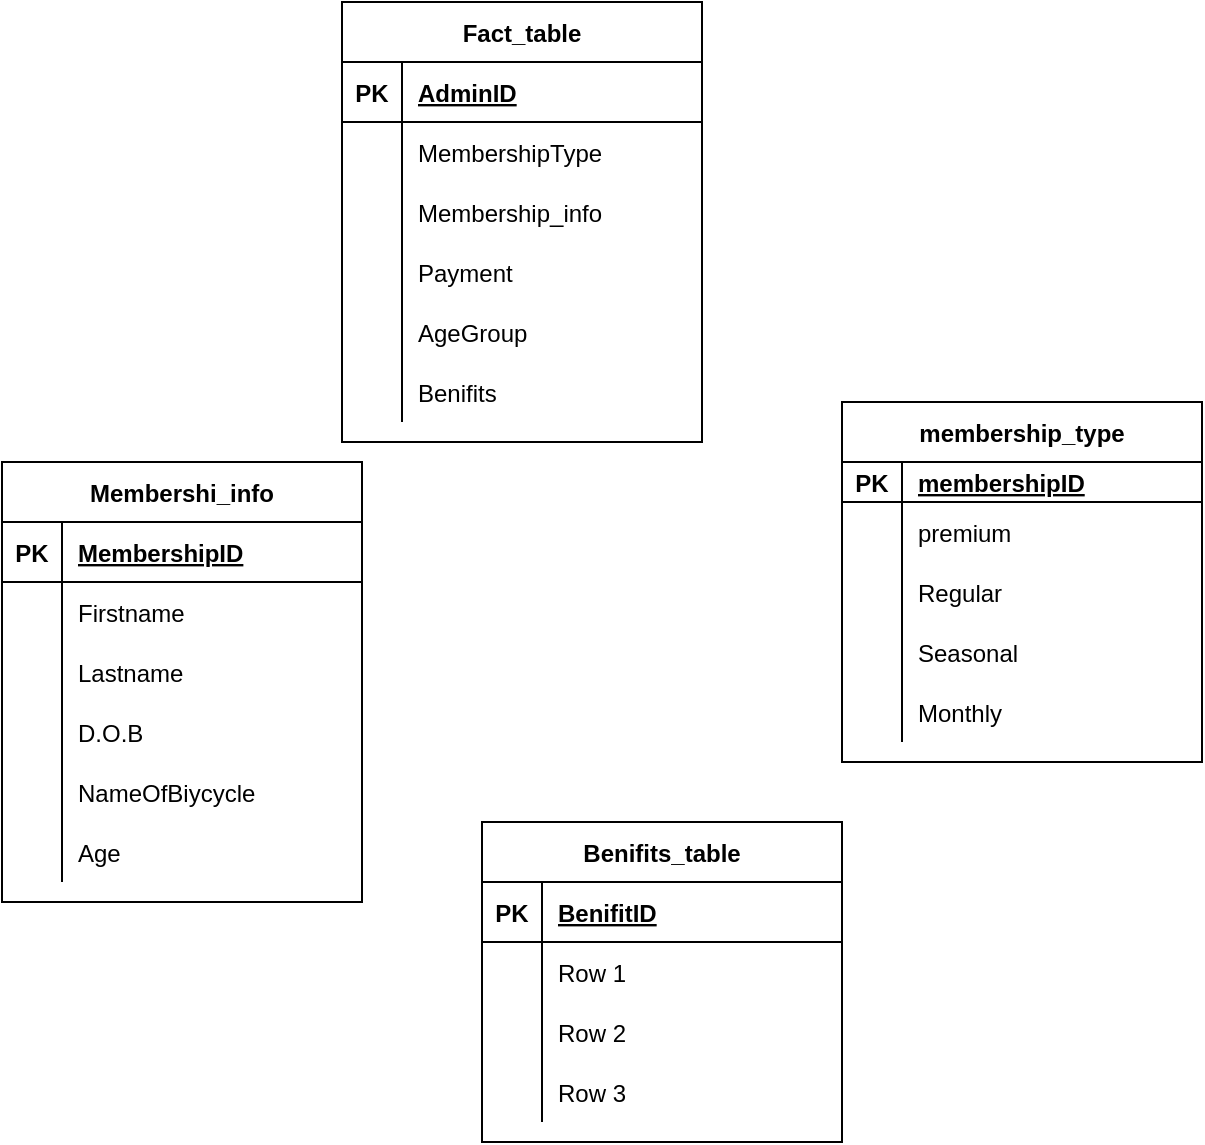 <mxfile version="15.9.1" type="device"><diagram id="NEbJNY4cmMHh7uQdswe3" name="Page-1"><mxGraphModel dx="580" dy="844" grid="1" gridSize="10" guides="1" tooltips="1" connect="1" arrows="1" fold="1" page="1" pageScale="1" pageWidth="850" pageHeight="1100" math="0" shadow="0"><root><mxCell id="0"/><mxCell id="1" parent="0"/><mxCell id="X-fuetWlZlcP0uHKsIVZ-1" value="Benifits_table" style="shape=table;startSize=30;container=1;collapsible=1;childLayout=tableLayout;fixedRows=1;rowLines=0;fontStyle=1;align=center;resizeLast=1;" parent="1" vertex="1"><mxGeometry x="270" y="430" width="180" height="160" as="geometry"/></mxCell><mxCell id="X-fuetWlZlcP0uHKsIVZ-2" value="" style="shape=partialRectangle;collapsible=0;dropTarget=0;pointerEvents=0;fillColor=none;top=0;left=0;bottom=1;right=0;points=[[0,0.5],[1,0.5]];portConstraint=eastwest;" parent="X-fuetWlZlcP0uHKsIVZ-1" vertex="1"><mxGeometry y="30" width="180" height="30" as="geometry"/></mxCell><mxCell id="X-fuetWlZlcP0uHKsIVZ-3" value="PK" style="shape=partialRectangle;connectable=0;fillColor=none;top=0;left=0;bottom=0;right=0;fontStyle=1;overflow=hidden;" parent="X-fuetWlZlcP0uHKsIVZ-2" vertex="1"><mxGeometry width="30" height="30" as="geometry"><mxRectangle width="30" height="30" as="alternateBounds"/></mxGeometry></mxCell><mxCell id="X-fuetWlZlcP0uHKsIVZ-4" value="BenifitID" style="shape=partialRectangle;connectable=0;fillColor=none;top=0;left=0;bottom=0;right=0;align=left;spacingLeft=6;fontStyle=5;overflow=hidden;" parent="X-fuetWlZlcP0uHKsIVZ-2" vertex="1"><mxGeometry x="30" width="150" height="30" as="geometry"><mxRectangle width="150" height="30" as="alternateBounds"/></mxGeometry></mxCell><mxCell id="X-fuetWlZlcP0uHKsIVZ-5" value="" style="shape=partialRectangle;collapsible=0;dropTarget=0;pointerEvents=0;fillColor=none;top=0;left=0;bottom=0;right=0;points=[[0,0.5],[1,0.5]];portConstraint=eastwest;" parent="X-fuetWlZlcP0uHKsIVZ-1" vertex="1"><mxGeometry y="60" width="180" height="30" as="geometry"/></mxCell><mxCell id="X-fuetWlZlcP0uHKsIVZ-6" value="" style="shape=partialRectangle;connectable=0;fillColor=none;top=0;left=0;bottom=0;right=0;editable=1;overflow=hidden;" parent="X-fuetWlZlcP0uHKsIVZ-5" vertex="1"><mxGeometry width="30" height="30" as="geometry"><mxRectangle width="30" height="30" as="alternateBounds"/></mxGeometry></mxCell><mxCell id="X-fuetWlZlcP0uHKsIVZ-7" value="Row 1" style="shape=partialRectangle;connectable=0;fillColor=none;top=0;left=0;bottom=0;right=0;align=left;spacingLeft=6;overflow=hidden;" parent="X-fuetWlZlcP0uHKsIVZ-5" vertex="1"><mxGeometry x="30" width="150" height="30" as="geometry"><mxRectangle width="150" height="30" as="alternateBounds"/></mxGeometry></mxCell><mxCell id="X-fuetWlZlcP0uHKsIVZ-8" value="" style="shape=partialRectangle;collapsible=0;dropTarget=0;pointerEvents=0;fillColor=none;top=0;left=0;bottom=0;right=0;points=[[0,0.5],[1,0.5]];portConstraint=eastwest;" parent="X-fuetWlZlcP0uHKsIVZ-1" vertex="1"><mxGeometry y="90" width="180" height="30" as="geometry"/></mxCell><mxCell id="X-fuetWlZlcP0uHKsIVZ-9" value="" style="shape=partialRectangle;connectable=0;fillColor=none;top=0;left=0;bottom=0;right=0;editable=1;overflow=hidden;" parent="X-fuetWlZlcP0uHKsIVZ-8" vertex="1"><mxGeometry width="30" height="30" as="geometry"><mxRectangle width="30" height="30" as="alternateBounds"/></mxGeometry></mxCell><mxCell id="X-fuetWlZlcP0uHKsIVZ-10" value="Row 2" style="shape=partialRectangle;connectable=0;fillColor=none;top=0;left=0;bottom=0;right=0;align=left;spacingLeft=6;overflow=hidden;" parent="X-fuetWlZlcP0uHKsIVZ-8" vertex="1"><mxGeometry x="30" width="150" height="30" as="geometry"><mxRectangle width="150" height="30" as="alternateBounds"/></mxGeometry></mxCell><mxCell id="X-fuetWlZlcP0uHKsIVZ-11" value="" style="shape=partialRectangle;collapsible=0;dropTarget=0;pointerEvents=0;fillColor=none;top=0;left=0;bottom=0;right=0;points=[[0,0.5],[1,0.5]];portConstraint=eastwest;" parent="X-fuetWlZlcP0uHKsIVZ-1" vertex="1"><mxGeometry y="120" width="180" height="30" as="geometry"/></mxCell><mxCell id="X-fuetWlZlcP0uHKsIVZ-12" value="" style="shape=partialRectangle;connectable=0;fillColor=none;top=0;left=0;bottom=0;right=0;editable=1;overflow=hidden;" parent="X-fuetWlZlcP0uHKsIVZ-11" vertex="1"><mxGeometry width="30" height="30" as="geometry"><mxRectangle width="30" height="30" as="alternateBounds"/></mxGeometry></mxCell><mxCell id="X-fuetWlZlcP0uHKsIVZ-13" value="Row 3" style="shape=partialRectangle;connectable=0;fillColor=none;top=0;left=0;bottom=0;right=0;align=left;spacingLeft=6;overflow=hidden;" parent="X-fuetWlZlcP0uHKsIVZ-11" vertex="1"><mxGeometry x="30" width="150" height="30" as="geometry"><mxRectangle width="150" height="30" as="alternateBounds"/></mxGeometry></mxCell><mxCell id="X-fuetWlZlcP0uHKsIVZ-14" value="membership_type" style="shape=table;startSize=30;container=1;collapsible=1;childLayout=tableLayout;fixedRows=1;rowLines=0;fontStyle=1;align=center;resizeLast=1;" parent="1" vertex="1"><mxGeometry x="450" y="220" width="180" height="180" as="geometry"/></mxCell><mxCell id="X-fuetWlZlcP0uHKsIVZ-15" value="" style="shape=partialRectangle;collapsible=0;dropTarget=0;pointerEvents=0;fillColor=none;top=0;left=0;bottom=1;right=0;points=[[0,0.5],[1,0.5]];portConstraint=eastwest;" parent="X-fuetWlZlcP0uHKsIVZ-14" vertex="1"><mxGeometry y="30" width="180" height="20" as="geometry"/></mxCell><mxCell id="X-fuetWlZlcP0uHKsIVZ-16" value="PK" style="shape=partialRectangle;connectable=0;fillColor=none;top=0;left=0;bottom=0;right=0;fontStyle=1;overflow=hidden;" parent="X-fuetWlZlcP0uHKsIVZ-15" vertex="1"><mxGeometry width="30" height="20" as="geometry"><mxRectangle width="30" height="20" as="alternateBounds"/></mxGeometry></mxCell><mxCell id="X-fuetWlZlcP0uHKsIVZ-17" value="membershipID" style="shape=partialRectangle;connectable=0;fillColor=none;top=0;left=0;bottom=0;right=0;align=left;spacingLeft=6;fontStyle=5;overflow=hidden;" parent="X-fuetWlZlcP0uHKsIVZ-15" vertex="1"><mxGeometry x="30" width="150" height="20" as="geometry"><mxRectangle width="150" height="20" as="alternateBounds"/></mxGeometry></mxCell><mxCell id="X-fuetWlZlcP0uHKsIVZ-18" value="" style="shape=partialRectangle;collapsible=0;dropTarget=0;pointerEvents=0;fillColor=none;top=0;left=0;bottom=0;right=0;points=[[0,0.5],[1,0.5]];portConstraint=eastwest;" parent="X-fuetWlZlcP0uHKsIVZ-14" vertex="1"><mxGeometry y="50" width="180" height="30" as="geometry"/></mxCell><mxCell id="X-fuetWlZlcP0uHKsIVZ-19" value="" style="shape=partialRectangle;connectable=0;fillColor=none;top=0;left=0;bottom=0;right=0;editable=1;overflow=hidden;" parent="X-fuetWlZlcP0uHKsIVZ-18" vertex="1"><mxGeometry width="30" height="30" as="geometry"><mxRectangle width="30" height="30" as="alternateBounds"/></mxGeometry></mxCell><mxCell id="X-fuetWlZlcP0uHKsIVZ-20" value="premium" style="shape=partialRectangle;connectable=0;fillColor=none;top=0;left=0;bottom=0;right=0;align=left;spacingLeft=6;overflow=hidden;" parent="X-fuetWlZlcP0uHKsIVZ-18" vertex="1"><mxGeometry x="30" width="150" height="30" as="geometry"><mxRectangle width="150" height="30" as="alternateBounds"/></mxGeometry></mxCell><mxCell id="X-fuetWlZlcP0uHKsIVZ-21" value="" style="shape=partialRectangle;collapsible=0;dropTarget=0;pointerEvents=0;fillColor=none;top=0;left=0;bottom=0;right=0;points=[[0,0.5],[1,0.5]];portConstraint=eastwest;" parent="X-fuetWlZlcP0uHKsIVZ-14" vertex="1"><mxGeometry y="80" width="180" height="30" as="geometry"/></mxCell><mxCell id="X-fuetWlZlcP0uHKsIVZ-22" value="" style="shape=partialRectangle;connectable=0;fillColor=none;top=0;left=0;bottom=0;right=0;editable=1;overflow=hidden;" parent="X-fuetWlZlcP0uHKsIVZ-21" vertex="1"><mxGeometry width="30" height="30" as="geometry"><mxRectangle width="30" height="30" as="alternateBounds"/></mxGeometry></mxCell><mxCell id="X-fuetWlZlcP0uHKsIVZ-23" value="Regular" style="shape=partialRectangle;connectable=0;fillColor=none;top=0;left=0;bottom=0;right=0;align=left;spacingLeft=6;overflow=hidden;" parent="X-fuetWlZlcP0uHKsIVZ-21" vertex="1"><mxGeometry x="30" width="150" height="30" as="geometry"><mxRectangle width="150" height="30" as="alternateBounds"/></mxGeometry></mxCell><mxCell id="X-fuetWlZlcP0uHKsIVZ-24" value="" style="shape=partialRectangle;collapsible=0;dropTarget=0;pointerEvents=0;fillColor=none;top=0;left=0;bottom=0;right=0;points=[[0,0.5],[1,0.5]];portConstraint=eastwest;" parent="X-fuetWlZlcP0uHKsIVZ-14" vertex="1"><mxGeometry y="110" width="180" height="30" as="geometry"/></mxCell><mxCell id="X-fuetWlZlcP0uHKsIVZ-25" value="" style="shape=partialRectangle;connectable=0;fillColor=none;top=0;left=0;bottom=0;right=0;editable=1;overflow=hidden;" parent="X-fuetWlZlcP0uHKsIVZ-24" vertex="1"><mxGeometry width="30" height="30" as="geometry"><mxRectangle width="30" height="30" as="alternateBounds"/></mxGeometry></mxCell><mxCell id="X-fuetWlZlcP0uHKsIVZ-26" value="Seasonal" style="shape=partialRectangle;connectable=0;fillColor=none;top=0;left=0;bottom=0;right=0;align=left;spacingLeft=6;overflow=hidden;" parent="X-fuetWlZlcP0uHKsIVZ-24" vertex="1"><mxGeometry x="30" width="150" height="30" as="geometry"><mxRectangle width="150" height="30" as="alternateBounds"/></mxGeometry></mxCell><mxCell id="X-fuetWlZlcP0uHKsIVZ-56" value="" style="shape=partialRectangle;collapsible=0;dropTarget=0;pointerEvents=0;fillColor=none;top=0;left=0;bottom=0;right=0;points=[[0,0.5],[1,0.5]];portConstraint=eastwest;" parent="X-fuetWlZlcP0uHKsIVZ-14" vertex="1"><mxGeometry y="140" width="180" height="30" as="geometry"/></mxCell><mxCell id="X-fuetWlZlcP0uHKsIVZ-57" value="" style="shape=partialRectangle;connectable=0;fillColor=none;top=0;left=0;bottom=0;right=0;editable=1;overflow=hidden;" parent="X-fuetWlZlcP0uHKsIVZ-56" vertex="1"><mxGeometry width="30" height="30" as="geometry"><mxRectangle width="30" height="30" as="alternateBounds"/></mxGeometry></mxCell><mxCell id="X-fuetWlZlcP0uHKsIVZ-58" value="Monthly" style="shape=partialRectangle;connectable=0;fillColor=none;top=0;left=0;bottom=0;right=0;align=left;spacingLeft=6;overflow=hidden;" parent="X-fuetWlZlcP0uHKsIVZ-56" vertex="1"><mxGeometry x="30" width="150" height="30" as="geometry"><mxRectangle width="150" height="30" as="alternateBounds"/></mxGeometry></mxCell><mxCell id="X-fuetWlZlcP0uHKsIVZ-27" value="Membershi_info" style="shape=table;startSize=30;container=1;collapsible=1;childLayout=tableLayout;fixedRows=1;rowLines=0;fontStyle=1;align=center;resizeLast=1;" parent="1" vertex="1"><mxGeometry x="30" y="250" width="180" height="220" as="geometry"/></mxCell><mxCell id="X-fuetWlZlcP0uHKsIVZ-28" value="" style="shape=partialRectangle;collapsible=0;dropTarget=0;pointerEvents=0;fillColor=none;top=0;left=0;bottom=1;right=0;points=[[0,0.5],[1,0.5]];portConstraint=eastwest;" parent="X-fuetWlZlcP0uHKsIVZ-27" vertex="1"><mxGeometry y="30" width="180" height="30" as="geometry"/></mxCell><mxCell id="X-fuetWlZlcP0uHKsIVZ-29" value="PK" style="shape=partialRectangle;connectable=0;fillColor=none;top=0;left=0;bottom=0;right=0;fontStyle=1;overflow=hidden;" parent="X-fuetWlZlcP0uHKsIVZ-28" vertex="1"><mxGeometry width="30" height="30" as="geometry"><mxRectangle width="30" height="30" as="alternateBounds"/></mxGeometry></mxCell><mxCell id="X-fuetWlZlcP0uHKsIVZ-30" value="MembershipID" style="shape=partialRectangle;connectable=0;fillColor=none;top=0;left=0;bottom=0;right=0;align=left;spacingLeft=6;fontStyle=5;overflow=hidden;" parent="X-fuetWlZlcP0uHKsIVZ-28" vertex="1"><mxGeometry x="30" width="150" height="30" as="geometry"><mxRectangle width="150" height="30" as="alternateBounds"/></mxGeometry></mxCell><mxCell id="X-fuetWlZlcP0uHKsIVZ-31" value="" style="shape=partialRectangle;collapsible=0;dropTarget=0;pointerEvents=0;fillColor=none;top=0;left=0;bottom=0;right=0;points=[[0,0.5],[1,0.5]];portConstraint=eastwest;" parent="X-fuetWlZlcP0uHKsIVZ-27" vertex="1"><mxGeometry y="60" width="180" height="30" as="geometry"/></mxCell><mxCell id="X-fuetWlZlcP0uHKsIVZ-32" value="" style="shape=partialRectangle;connectable=0;fillColor=none;top=0;left=0;bottom=0;right=0;editable=1;overflow=hidden;" parent="X-fuetWlZlcP0uHKsIVZ-31" vertex="1"><mxGeometry width="30" height="30" as="geometry"><mxRectangle width="30" height="30" as="alternateBounds"/></mxGeometry></mxCell><mxCell id="X-fuetWlZlcP0uHKsIVZ-33" value="Firstname" style="shape=partialRectangle;connectable=0;fillColor=none;top=0;left=0;bottom=0;right=0;align=left;spacingLeft=6;overflow=hidden;" parent="X-fuetWlZlcP0uHKsIVZ-31" vertex="1"><mxGeometry x="30" width="150" height="30" as="geometry"><mxRectangle width="150" height="30" as="alternateBounds"/></mxGeometry></mxCell><mxCell id="X-fuetWlZlcP0uHKsIVZ-34" value="" style="shape=partialRectangle;collapsible=0;dropTarget=0;pointerEvents=0;fillColor=none;top=0;left=0;bottom=0;right=0;points=[[0,0.5],[1,0.5]];portConstraint=eastwest;" parent="X-fuetWlZlcP0uHKsIVZ-27" vertex="1"><mxGeometry y="90" width="180" height="30" as="geometry"/></mxCell><mxCell id="X-fuetWlZlcP0uHKsIVZ-35" value="" style="shape=partialRectangle;connectable=0;fillColor=none;top=0;left=0;bottom=0;right=0;editable=1;overflow=hidden;" parent="X-fuetWlZlcP0uHKsIVZ-34" vertex="1"><mxGeometry width="30" height="30" as="geometry"><mxRectangle width="30" height="30" as="alternateBounds"/></mxGeometry></mxCell><mxCell id="X-fuetWlZlcP0uHKsIVZ-36" value="Lastname" style="shape=partialRectangle;connectable=0;fillColor=none;top=0;left=0;bottom=0;right=0;align=left;spacingLeft=6;overflow=hidden;" parent="X-fuetWlZlcP0uHKsIVZ-34" vertex="1"><mxGeometry x="30" width="150" height="30" as="geometry"><mxRectangle width="150" height="30" as="alternateBounds"/></mxGeometry></mxCell><mxCell id="X-fuetWlZlcP0uHKsIVZ-37" value="" style="shape=partialRectangle;collapsible=0;dropTarget=0;pointerEvents=0;fillColor=none;top=0;left=0;bottom=0;right=0;points=[[0,0.5],[1,0.5]];portConstraint=eastwest;" parent="X-fuetWlZlcP0uHKsIVZ-27" vertex="1"><mxGeometry y="120" width="180" height="30" as="geometry"/></mxCell><mxCell id="X-fuetWlZlcP0uHKsIVZ-38" value="" style="shape=partialRectangle;connectable=0;fillColor=none;top=0;left=0;bottom=0;right=0;editable=1;overflow=hidden;" parent="X-fuetWlZlcP0uHKsIVZ-37" vertex="1"><mxGeometry width="30" height="30" as="geometry"><mxRectangle width="30" height="30" as="alternateBounds"/></mxGeometry></mxCell><mxCell id="X-fuetWlZlcP0uHKsIVZ-39" value="D.O.B" style="shape=partialRectangle;connectable=0;fillColor=none;top=0;left=0;bottom=0;right=0;align=left;spacingLeft=6;overflow=hidden;" parent="X-fuetWlZlcP0uHKsIVZ-37" vertex="1"><mxGeometry x="30" width="150" height="30" as="geometry"><mxRectangle width="150" height="30" as="alternateBounds"/></mxGeometry></mxCell><mxCell id="X-fuetWlZlcP0uHKsIVZ-64" value="" style="shape=partialRectangle;collapsible=0;dropTarget=0;pointerEvents=0;fillColor=none;top=0;left=0;bottom=0;right=0;points=[[0,0.5],[1,0.5]];portConstraint=eastwest;" parent="X-fuetWlZlcP0uHKsIVZ-27" vertex="1"><mxGeometry y="150" width="180" height="30" as="geometry"/></mxCell><mxCell id="X-fuetWlZlcP0uHKsIVZ-65" value="" style="shape=partialRectangle;connectable=0;fillColor=none;top=0;left=0;bottom=0;right=0;editable=1;overflow=hidden;" parent="X-fuetWlZlcP0uHKsIVZ-64" vertex="1"><mxGeometry width="30" height="30" as="geometry"><mxRectangle width="30" height="30" as="alternateBounds"/></mxGeometry></mxCell><mxCell id="X-fuetWlZlcP0uHKsIVZ-66" value="NameOfBiycycle" style="shape=partialRectangle;connectable=0;fillColor=none;top=0;left=0;bottom=0;right=0;align=left;spacingLeft=6;overflow=hidden;" parent="X-fuetWlZlcP0uHKsIVZ-64" vertex="1"><mxGeometry x="30" width="150" height="30" as="geometry"><mxRectangle width="150" height="30" as="alternateBounds"/></mxGeometry></mxCell><mxCell id="X-fuetWlZlcP0uHKsIVZ-53" value="" style="shape=partialRectangle;collapsible=0;dropTarget=0;pointerEvents=0;fillColor=none;top=0;left=0;bottom=0;right=0;points=[[0,0.5],[1,0.5]];portConstraint=eastwest;" parent="X-fuetWlZlcP0uHKsIVZ-27" vertex="1"><mxGeometry y="180" width="180" height="30" as="geometry"/></mxCell><mxCell id="X-fuetWlZlcP0uHKsIVZ-54" value="" style="shape=partialRectangle;connectable=0;fillColor=none;top=0;left=0;bottom=0;right=0;editable=1;overflow=hidden;" parent="X-fuetWlZlcP0uHKsIVZ-53" vertex="1"><mxGeometry width="30" height="30" as="geometry"><mxRectangle width="30" height="30" as="alternateBounds"/></mxGeometry></mxCell><mxCell id="X-fuetWlZlcP0uHKsIVZ-55" value="Age" style="shape=partialRectangle;connectable=0;fillColor=none;top=0;left=0;bottom=0;right=0;align=left;spacingLeft=6;overflow=hidden;" parent="X-fuetWlZlcP0uHKsIVZ-53" vertex="1"><mxGeometry x="30" width="150" height="30" as="geometry"><mxRectangle width="150" height="30" as="alternateBounds"/></mxGeometry></mxCell><mxCell id="X-fuetWlZlcP0uHKsIVZ-40" value="Fact_table" style="shape=table;startSize=30;container=1;collapsible=1;childLayout=tableLayout;fixedRows=1;rowLines=0;fontStyle=1;align=center;resizeLast=1;" parent="1" vertex="1"><mxGeometry x="200" y="20" width="180" height="220" as="geometry"/></mxCell><mxCell id="X-fuetWlZlcP0uHKsIVZ-41" value="" style="shape=partialRectangle;collapsible=0;dropTarget=0;pointerEvents=0;fillColor=none;top=0;left=0;bottom=1;right=0;points=[[0,0.5],[1,0.5]];portConstraint=eastwest;" parent="X-fuetWlZlcP0uHKsIVZ-40" vertex="1"><mxGeometry y="30" width="180" height="30" as="geometry"/></mxCell><mxCell id="X-fuetWlZlcP0uHKsIVZ-42" value="PK" style="shape=partialRectangle;connectable=0;fillColor=none;top=0;left=0;bottom=0;right=0;fontStyle=1;overflow=hidden;" parent="X-fuetWlZlcP0uHKsIVZ-41" vertex="1"><mxGeometry width="30" height="30" as="geometry"><mxRectangle width="30" height="30" as="alternateBounds"/></mxGeometry></mxCell><mxCell id="X-fuetWlZlcP0uHKsIVZ-43" value="AdminID" style="shape=partialRectangle;connectable=0;fillColor=none;top=0;left=0;bottom=0;right=0;align=left;spacingLeft=6;fontStyle=5;overflow=hidden;" parent="X-fuetWlZlcP0uHKsIVZ-41" vertex="1"><mxGeometry x="30" width="150" height="30" as="geometry"><mxRectangle width="150" height="30" as="alternateBounds"/></mxGeometry></mxCell><mxCell id="X-fuetWlZlcP0uHKsIVZ-44" value="" style="shape=partialRectangle;collapsible=0;dropTarget=0;pointerEvents=0;fillColor=none;top=0;left=0;bottom=0;right=0;points=[[0,0.5],[1,0.5]];portConstraint=eastwest;" parent="X-fuetWlZlcP0uHKsIVZ-40" vertex="1"><mxGeometry y="60" width="180" height="30" as="geometry"/></mxCell><mxCell id="X-fuetWlZlcP0uHKsIVZ-45" value="" style="shape=partialRectangle;connectable=0;fillColor=none;top=0;left=0;bottom=0;right=0;editable=1;overflow=hidden;" parent="X-fuetWlZlcP0uHKsIVZ-44" vertex="1"><mxGeometry width="30" height="30" as="geometry"><mxRectangle width="30" height="30" as="alternateBounds"/></mxGeometry></mxCell><mxCell id="X-fuetWlZlcP0uHKsIVZ-46" value="MembershipType" style="shape=partialRectangle;connectable=0;fillColor=none;top=0;left=0;bottom=0;right=0;align=left;spacingLeft=6;overflow=hidden;" parent="X-fuetWlZlcP0uHKsIVZ-44" vertex="1"><mxGeometry x="30" width="150" height="30" as="geometry"><mxRectangle width="150" height="30" as="alternateBounds"/></mxGeometry></mxCell><mxCell id="X-fuetWlZlcP0uHKsIVZ-47" value="" style="shape=partialRectangle;collapsible=0;dropTarget=0;pointerEvents=0;fillColor=none;top=0;left=0;bottom=0;right=0;points=[[0,0.5],[1,0.5]];portConstraint=eastwest;" parent="X-fuetWlZlcP0uHKsIVZ-40" vertex="1"><mxGeometry y="90" width="180" height="30" as="geometry"/></mxCell><mxCell id="X-fuetWlZlcP0uHKsIVZ-48" value="" style="shape=partialRectangle;connectable=0;fillColor=none;top=0;left=0;bottom=0;right=0;editable=1;overflow=hidden;" parent="X-fuetWlZlcP0uHKsIVZ-47" vertex="1"><mxGeometry width="30" height="30" as="geometry"><mxRectangle width="30" height="30" as="alternateBounds"/></mxGeometry></mxCell><mxCell id="X-fuetWlZlcP0uHKsIVZ-49" value="Membership_info" style="shape=partialRectangle;connectable=0;fillColor=none;top=0;left=0;bottom=0;right=0;align=left;spacingLeft=6;overflow=hidden;" parent="X-fuetWlZlcP0uHKsIVZ-47" vertex="1"><mxGeometry x="30" width="150" height="30" as="geometry"><mxRectangle width="150" height="30" as="alternateBounds"/></mxGeometry></mxCell><mxCell id="X-fuetWlZlcP0uHKsIVZ-50" value="" style="shape=partialRectangle;collapsible=0;dropTarget=0;pointerEvents=0;fillColor=none;top=0;left=0;bottom=0;right=0;points=[[0,0.5],[1,0.5]];portConstraint=eastwest;" parent="X-fuetWlZlcP0uHKsIVZ-40" vertex="1"><mxGeometry y="120" width="180" height="30" as="geometry"/></mxCell><mxCell id="X-fuetWlZlcP0uHKsIVZ-51" value="" style="shape=partialRectangle;connectable=0;fillColor=none;top=0;left=0;bottom=0;right=0;editable=1;overflow=hidden;" parent="X-fuetWlZlcP0uHKsIVZ-50" vertex="1"><mxGeometry width="30" height="30" as="geometry"><mxRectangle width="30" height="30" as="alternateBounds"/></mxGeometry></mxCell><mxCell id="X-fuetWlZlcP0uHKsIVZ-52" value="Payment" style="shape=partialRectangle;connectable=0;fillColor=none;top=0;left=0;bottom=0;right=0;align=left;spacingLeft=6;overflow=hidden;" parent="X-fuetWlZlcP0uHKsIVZ-50" vertex="1"><mxGeometry x="30" width="150" height="30" as="geometry"><mxRectangle width="150" height="30" as="alternateBounds"/></mxGeometry></mxCell><mxCell id="X-fuetWlZlcP0uHKsIVZ-67" value="" style="shape=partialRectangle;collapsible=0;dropTarget=0;pointerEvents=0;fillColor=none;top=0;left=0;bottom=0;right=0;points=[[0,0.5],[1,0.5]];portConstraint=eastwest;" parent="X-fuetWlZlcP0uHKsIVZ-40" vertex="1"><mxGeometry y="150" width="180" height="30" as="geometry"/></mxCell><mxCell id="X-fuetWlZlcP0uHKsIVZ-68" value="" style="shape=partialRectangle;connectable=0;fillColor=none;top=0;left=0;bottom=0;right=0;editable=1;overflow=hidden;" parent="X-fuetWlZlcP0uHKsIVZ-67" vertex="1"><mxGeometry width="30" height="30" as="geometry"><mxRectangle width="30" height="30" as="alternateBounds"/></mxGeometry></mxCell><mxCell id="X-fuetWlZlcP0uHKsIVZ-69" value="AgeGroup" style="shape=partialRectangle;connectable=0;fillColor=none;top=0;left=0;bottom=0;right=0;align=left;spacingLeft=6;overflow=hidden;" parent="X-fuetWlZlcP0uHKsIVZ-67" vertex="1"><mxGeometry x="30" width="150" height="30" as="geometry"><mxRectangle width="150" height="30" as="alternateBounds"/></mxGeometry></mxCell><mxCell id="X-fuetWlZlcP0uHKsIVZ-61" value="" style="shape=partialRectangle;collapsible=0;dropTarget=0;pointerEvents=0;fillColor=none;top=0;left=0;bottom=0;right=0;points=[[0,0.5],[1,0.5]];portConstraint=eastwest;" parent="X-fuetWlZlcP0uHKsIVZ-40" vertex="1"><mxGeometry y="180" width="180" height="30" as="geometry"/></mxCell><mxCell id="X-fuetWlZlcP0uHKsIVZ-62" value="" style="shape=partialRectangle;connectable=0;fillColor=none;top=0;left=0;bottom=0;right=0;editable=1;overflow=hidden;" parent="X-fuetWlZlcP0uHKsIVZ-61" vertex="1"><mxGeometry width="30" height="30" as="geometry"><mxRectangle width="30" height="30" as="alternateBounds"/></mxGeometry></mxCell><mxCell id="X-fuetWlZlcP0uHKsIVZ-63" value="Benifits" style="shape=partialRectangle;connectable=0;fillColor=none;top=0;left=0;bottom=0;right=0;align=left;spacingLeft=6;overflow=hidden;" parent="X-fuetWlZlcP0uHKsIVZ-61" vertex="1"><mxGeometry x="30" width="150" height="30" as="geometry"><mxRectangle width="150" height="30" as="alternateBounds"/></mxGeometry></mxCell></root></mxGraphModel></diagram></mxfile>